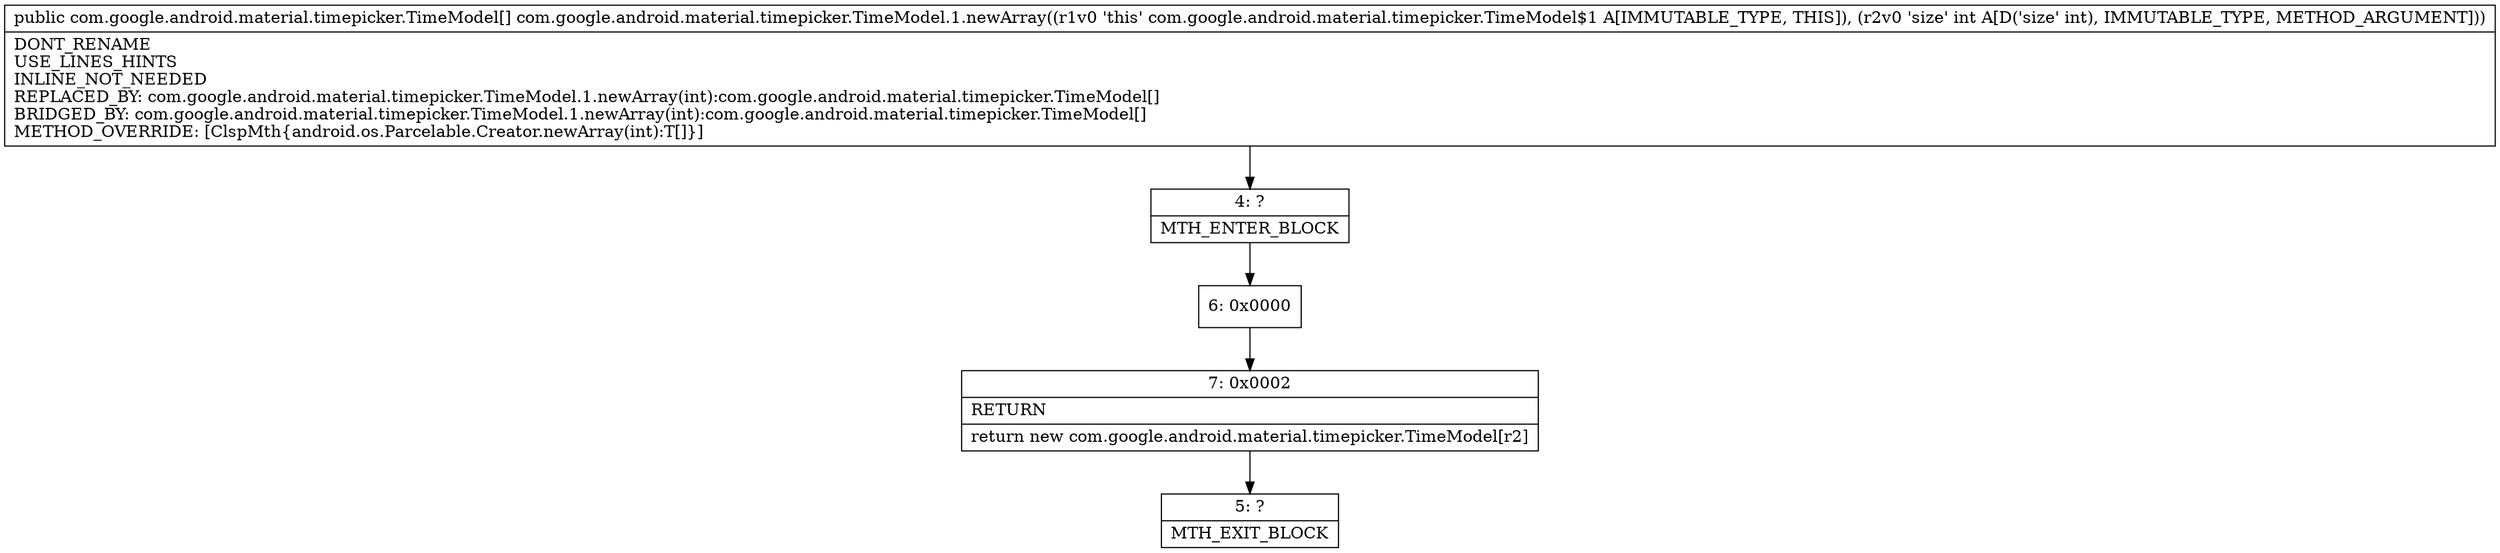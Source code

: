 digraph "CFG forcom.google.android.material.timepicker.TimeModel.1.newArray(I)[Lcom\/google\/android\/material\/timepicker\/TimeModel;" {
Node_4 [shape=record,label="{4\:\ ?|MTH_ENTER_BLOCK\l}"];
Node_6 [shape=record,label="{6\:\ 0x0000}"];
Node_7 [shape=record,label="{7\:\ 0x0002|RETURN\l|return new com.google.android.material.timepicker.TimeModel[r2]\l}"];
Node_5 [shape=record,label="{5\:\ ?|MTH_EXIT_BLOCK\l}"];
MethodNode[shape=record,label="{public com.google.android.material.timepicker.TimeModel[] com.google.android.material.timepicker.TimeModel.1.newArray((r1v0 'this' com.google.android.material.timepicker.TimeModel$1 A[IMMUTABLE_TYPE, THIS]), (r2v0 'size' int A[D('size' int), IMMUTABLE_TYPE, METHOD_ARGUMENT]))  | DONT_RENAME\lUSE_LINES_HINTS\lINLINE_NOT_NEEDED\lREPLACED_BY: com.google.android.material.timepicker.TimeModel.1.newArray(int):com.google.android.material.timepicker.TimeModel[]\lBRIDGED_BY: com.google.android.material.timepicker.TimeModel.1.newArray(int):com.google.android.material.timepicker.TimeModel[]\lMETHOD_OVERRIDE: [ClspMth\{android.os.Parcelable.Creator.newArray(int):T[]\}]\l}"];
MethodNode -> Node_4;Node_4 -> Node_6;
Node_6 -> Node_7;
Node_7 -> Node_5;
}

